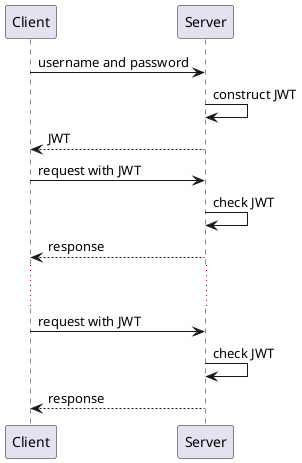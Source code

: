 @startuml
Client -> Server : username and password
Server -> Server : construct JWT
Server --> Client : JWT

Client -> Server : request with JWT
Server -> Server : check JWT
Server --> Client : response

... ...

Client -> Server : request with JWT
Server -> Server : check JWT
Server --> Client : response
@enduml
